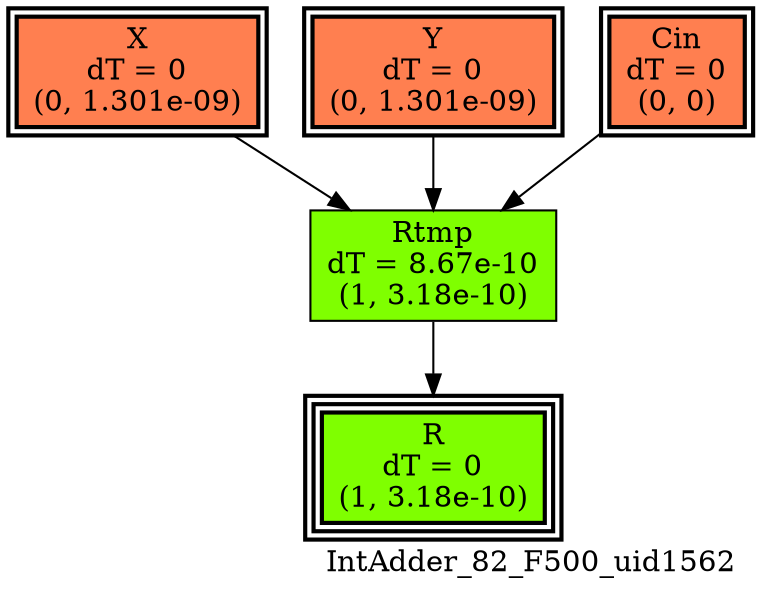 digraph IntAdder_82_F500_uid1562
{
	//graph drawing options
	label=IntAdder_82_F500_uid1562;
	labelloc=bottom;
	labeljust=right;
	ratio=auto;
	nodesep=0.25;
	ranksep=0.5;

	//input/output signals of operator IntAdder_82_F500_uid1562
	X__IntAdder_82_F500_uid1562 [ label="X\ndT = 0\n(0, 1.301e-09)", shape=box, color=black, style="bold, filled", fillcolor=coral, peripheries=2 ];
	Y__IntAdder_82_F500_uid1562 [ label="Y\ndT = 0\n(0, 1.301e-09)", shape=box, color=black, style="bold, filled", fillcolor=coral, peripheries=2 ];
	Cin__IntAdder_82_F500_uid1562 [ label="Cin\ndT = 0\n(0, 0)", shape=box, color=black, style="bold, filled", fillcolor=coral, peripheries=2 ];
	R__IntAdder_82_F500_uid1562 [ label="R\ndT = 0\n(1, 3.18e-10)", shape=box, color=black, style="bold, filled", fillcolor=chartreuse, peripheries=3 ];
	{rank=same X__IntAdder_82_F500_uid1562, Y__IntAdder_82_F500_uid1562, Cin__IntAdder_82_F500_uid1562};
	{rank=same R__IntAdder_82_F500_uid1562};
	//internal signals of operator IntAdder_82_F500_uid1562
	Rtmp__IntAdder_82_F500_uid1562 [ label="Rtmp\ndT = 8.67e-10\n(1, 3.18e-10)", shape=box, color=black, style=filled, fillcolor=chartreuse, peripheries=1 ];

	//subcomponents of operator IntAdder_82_F500_uid1562

	//input and internal signal connections of operator IntAdder_82_F500_uid1562
	X__IntAdder_82_F500_uid1562 -> Rtmp__IntAdder_82_F500_uid1562 [ arrowhead=normal, arrowsize=1.0, arrowtail=normal, color=black, dir=forward  ];
	Y__IntAdder_82_F500_uid1562 -> Rtmp__IntAdder_82_F500_uid1562 [ arrowhead=normal, arrowsize=1.0, arrowtail=normal, color=black, dir=forward  ];
	Cin__IntAdder_82_F500_uid1562 -> Rtmp__IntAdder_82_F500_uid1562 [ arrowhead=normal, arrowsize=1.0, arrowtail=normal, color=black, dir=forward  ];
	Rtmp__IntAdder_82_F500_uid1562 -> R__IntAdder_82_F500_uid1562 [ arrowhead=normal, arrowsize=1.0, arrowtail=normal, color=black, dir=forward  ];
}

